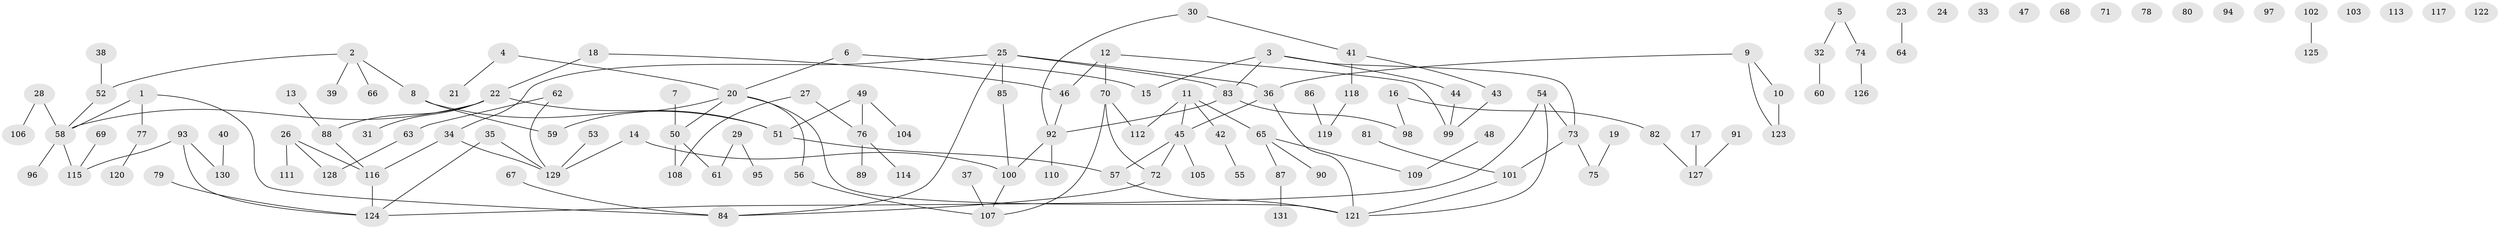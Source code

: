 // coarse degree distribution, {5: 0.054945054945054944, 3: 0.10989010989010989, 4: 0.0989010989010989, 1: 0.3076923076923077, 2: 0.1978021978021978, 7: 0.03296703296703297, 6: 0.03296703296703297, 0: 0.16483516483516483}
// Generated by graph-tools (version 1.1) at 2025/23/03/03/25 07:23:26]
// undirected, 131 vertices, 138 edges
graph export_dot {
graph [start="1"]
  node [color=gray90,style=filled];
  1;
  2;
  3;
  4;
  5;
  6;
  7;
  8;
  9;
  10;
  11;
  12;
  13;
  14;
  15;
  16;
  17;
  18;
  19;
  20;
  21;
  22;
  23;
  24;
  25;
  26;
  27;
  28;
  29;
  30;
  31;
  32;
  33;
  34;
  35;
  36;
  37;
  38;
  39;
  40;
  41;
  42;
  43;
  44;
  45;
  46;
  47;
  48;
  49;
  50;
  51;
  52;
  53;
  54;
  55;
  56;
  57;
  58;
  59;
  60;
  61;
  62;
  63;
  64;
  65;
  66;
  67;
  68;
  69;
  70;
  71;
  72;
  73;
  74;
  75;
  76;
  77;
  78;
  79;
  80;
  81;
  82;
  83;
  84;
  85;
  86;
  87;
  88;
  89;
  90;
  91;
  92;
  93;
  94;
  95;
  96;
  97;
  98;
  99;
  100;
  101;
  102;
  103;
  104;
  105;
  106;
  107;
  108;
  109;
  110;
  111;
  112;
  113;
  114;
  115;
  116;
  117;
  118;
  119;
  120;
  121;
  122;
  123;
  124;
  125;
  126;
  127;
  128;
  129;
  130;
  131;
  1 -- 58;
  1 -- 77;
  1 -- 84;
  2 -- 8;
  2 -- 39;
  2 -- 52;
  2 -- 66;
  3 -- 15;
  3 -- 44;
  3 -- 73;
  3 -- 83;
  4 -- 20;
  4 -- 21;
  5 -- 32;
  5 -- 74;
  6 -- 15;
  6 -- 20;
  7 -- 50;
  8 -- 51;
  8 -- 59;
  9 -- 10;
  9 -- 36;
  9 -- 123;
  10 -- 123;
  11 -- 42;
  11 -- 45;
  11 -- 65;
  11 -- 112;
  12 -- 46;
  12 -- 70;
  12 -- 99;
  13 -- 88;
  14 -- 100;
  14 -- 129;
  16 -- 82;
  16 -- 98;
  17 -- 127;
  18 -- 22;
  18 -- 46;
  19 -- 75;
  20 -- 50;
  20 -- 56;
  20 -- 59;
  20 -- 121;
  22 -- 31;
  22 -- 51;
  22 -- 58;
  22 -- 88;
  23 -- 64;
  25 -- 34;
  25 -- 36;
  25 -- 83;
  25 -- 84;
  25 -- 85;
  26 -- 111;
  26 -- 116;
  26 -- 128;
  27 -- 76;
  27 -- 108;
  28 -- 58;
  28 -- 106;
  29 -- 61;
  29 -- 95;
  30 -- 41;
  30 -- 92;
  32 -- 60;
  34 -- 116;
  34 -- 129;
  35 -- 124;
  35 -- 129;
  36 -- 45;
  36 -- 121;
  37 -- 107;
  38 -- 52;
  40 -- 130;
  41 -- 43;
  41 -- 118;
  42 -- 55;
  43 -- 99;
  44 -- 99;
  45 -- 57;
  45 -- 72;
  45 -- 105;
  46 -- 92;
  48 -- 109;
  49 -- 51;
  49 -- 76;
  49 -- 104;
  50 -- 61;
  50 -- 108;
  51 -- 57;
  52 -- 58;
  53 -- 129;
  54 -- 73;
  54 -- 121;
  54 -- 124;
  56 -- 107;
  57 -- 121;
  58 -- 96;
  58 -- 115;
  62 -- 63;
  62 -- 129;
  63 -- 128;
  65 -- 87;
  65 -- 90;
  65 -- 109;
  67 -- 84;
  69 -- 115;
  70 -- 72;
  70 -- 107;
  70 -- 112;
  72 -- 84;
  73 -- 75;
  73 -- 101;
  74 -- 126;
  76 -- 89;
  76 -- 114;
  77 -- 120;
  79 -- 124;
  81 -- 101;
  82 -- 127;
  83 -- 92;
  83 -- 98;
  85 -- 100;
  86 -- 119;
  87 -- 131;
  88 -- 116;
  91 -- 127;
  92 -- 100;
  92 -- 110;
  93 -- 115;
  93 -- 124;
  93 -- 130;
  100 -- 107;
  101 -- 121;
  102 -- 125;
  116 -- 124;
  118 -- 119;
}
